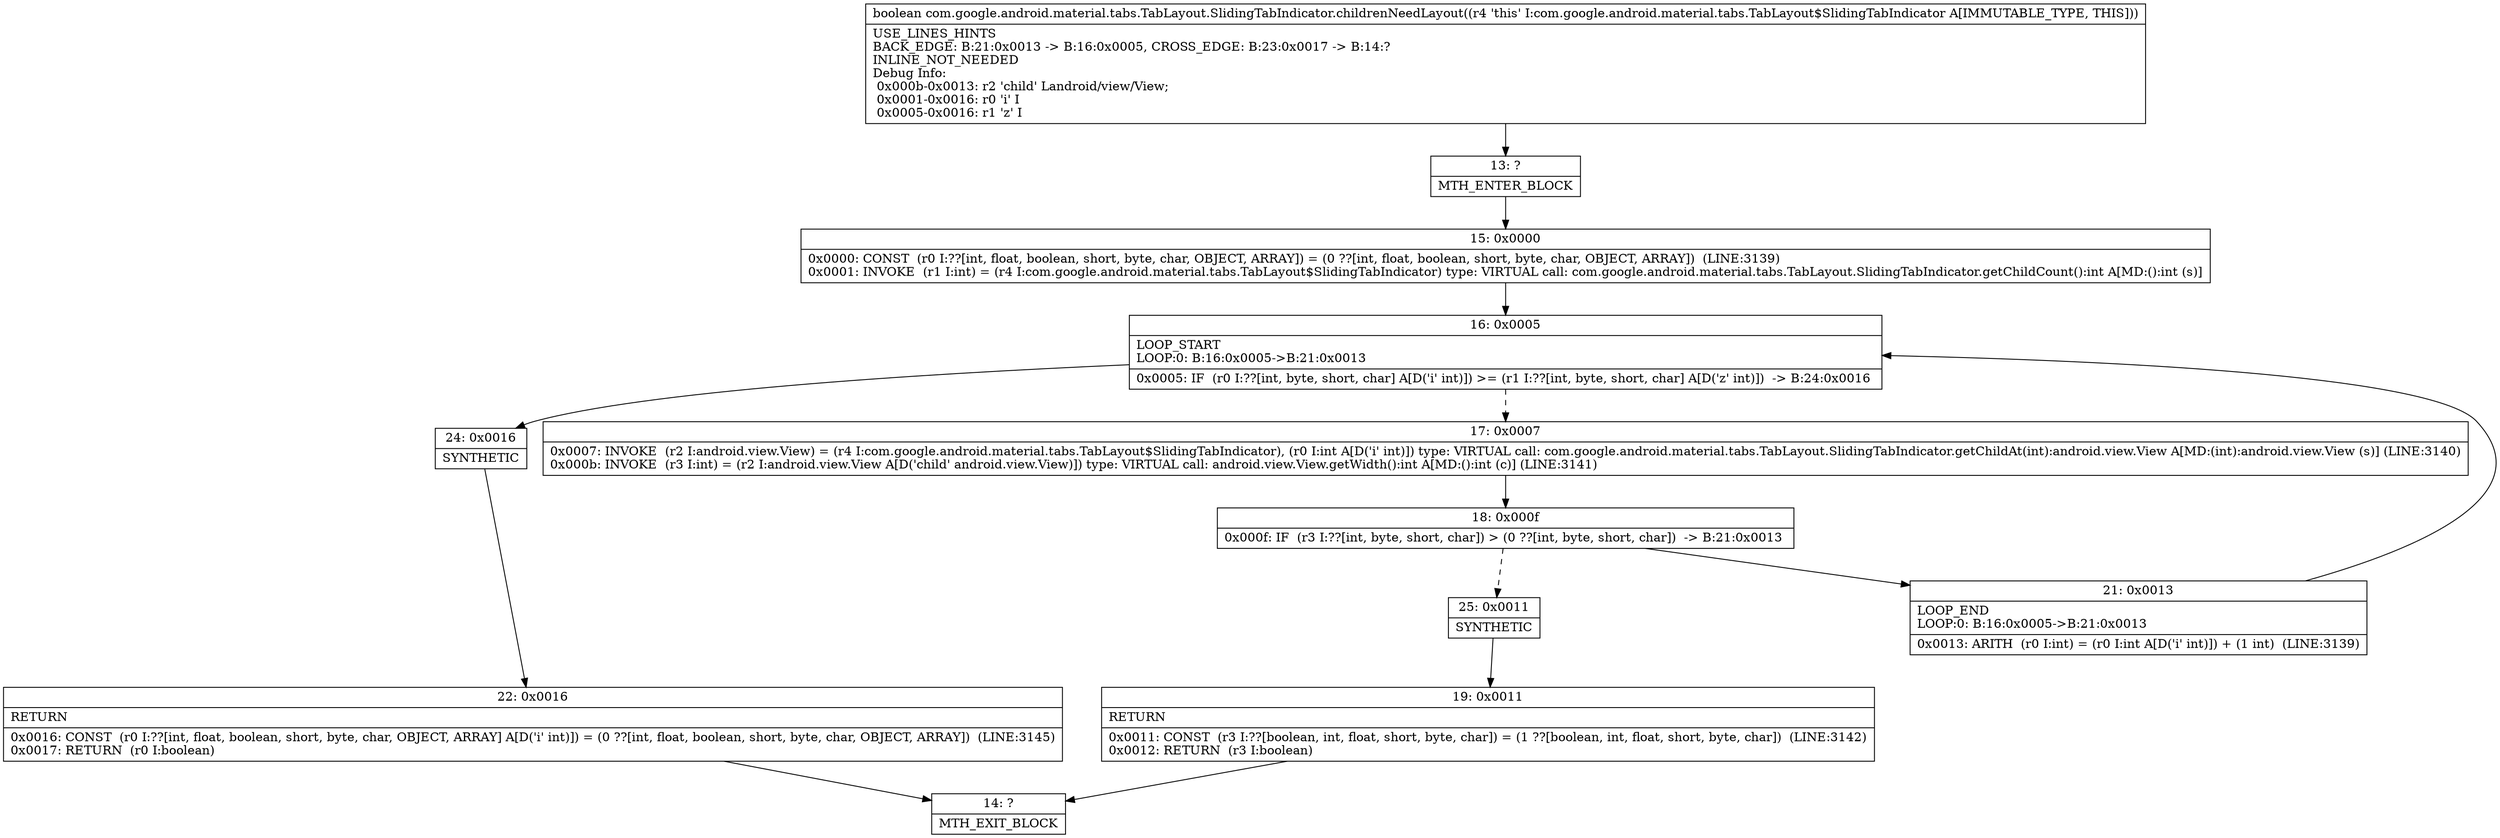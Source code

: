 digraph "CFG forcom.google.android.material.tabs.TabLayout.SlidingTabIndicator.childrenNeedLayout()Z" {
Node_13 [shape=record,label="{13\:\ ?|MTH_ENTER_BLOCK\l}"];
Node_15 [shape=record,label="{15\:\ 0x0000|0x0000: CONST  (r0 I:??[int, float, boolean, short, byte, char, OBJECT, ARRAY]) = (0 ??[int, float, boolean, short, byte, char, OBJECT, ARRAY])  (LINE:3139)\l0x0001: INVOKE  (r1 I:int) = (r4 I:com.google.android.material.tabs.TabLayout$SlidingTabIndicator) type: VIRTUAL call: com.google.android.material.tabs.TabLayout.SlidingTabIndicator.getChildCount():int A[MD:():int (s)]\l}"];
Node_16 [shape=record,label="{16\:\ 0x0005|LOOP_START\lLOOP:0: B:16:0x0005\-\>B:21:0x0013\l|0x0005: IF  (r0 I:??[int, byte, short, char] A[D('i' int)]) \>= (r1 I:??[int, byte, short, char] A[D('z' int)])  \-\> B:24:0x0016 \l}"];
Node_17 [shape=record,label="{17\:\ 0x0007|0x0007: INVOKE  (r2 I:android.view.View) = (r4 I:com.google.android.material.tabs.TabLayout$SlidingTabIndicator), (r0 I:int A[D('i' int)]) type: VIRTUAL call: com.google.android.material.tabs.TabLayout.SlidingTabIndicator.getChildAt(int):android.view.View A[MD:(int):android.view.View (s)] (LINE:3140)\l0x000b: INVOKE  (r3 I:int) = (r2 I:android.view.View A[D('child' android.view.View)]) type: VIRTUAL call: android.view.View.getWidth():int A[MD:():int (c)] (LINE:3141)\l}"];
Node_18 [shape=record,label="{18\:\ 0x000f|0x000f: IF  (r3 I:??[int, byte, short, char]) \> (0 ??[int, byte, short, char])  \-\> B:21:0x0013 \l}"];
Node_21 [shape=record,label="{21\:\ 0x0013|LOOP_END\lLOOP:0: B:16:0x0005\-\>B:21:0x0013\l|0x0013: ARITH  (r0 I:int) = (r0 I:int A[D('i' int)]) + (1 int)  (LINE:3139)\l}"];
Node_25 [shape=record,label="{25\:\ 0x0011|SYNTHETIC\l}"];
Node_19 [shape=record,label="{19\:\ 0x0011|RETURN\l|0x0011: CONST  (r3 I:??[boolean, int, float, short, byte, char]) = (1 ??[boolean, int, float, short, byte, char])  (LINE:3142)\l0x0012: RETURN  (r3 I:boolean) \l}"];
Node_14 [shape=record,label="{14\:\ ?|MTH_EXIT_BLOCK\l}"];
Node_24 [shape=record,label="{24\:\ 0x0016|SYNTHETIC\l}"];
Node_22 [shape=record,label="{22\:\ 0x0016|RETURN\l|0x0016: CONST  (r0 I:??[int, float, boolean, short, byte, char, OBJECT, ARRAY] A[D('i' int)]) = (0 ??[int, float, boolean, short, byte, char, OBJECT, ARRAY])  (LINE:3145)\l0x0017: RETURN  (r0 I:boolean) \l}"];
MethodNode[shape=record,label="{boolean com.google.android.material.tabs.TabLayout.SlidingTabIndicator.childrenNeedLayout((r4 'this' I:com.google.android.material.tabs.TabLayout$SlidingTabIndicator A[IMMUTABLE_TYPE, THIS]))  | USE_LINES_HINTS\lBACK_EDGE: B:21:0x0013 \-\> B:16:0x0005, CROSS_EDGE: B:23:0x0017 \-\> B:14:?\lINLINE_NOT_NEEDED\lDebug Info:\l  0x000b\-0x0013: r2 'child' Landroid\/view\/View;\l  0x0001\-0x0016: r0 'i' I\l  0x0005\-0x0016: r1 'z' I\l}"];
MethodNode -> Node_13;Node_13 -> Node_15;
Node_15 -> Node_16;
Node_16 -> Node_17[style=dashed];
Node_16 -> Node_24;
Node_17 -> Node_18;
Node_18 -> Node_21;
Node_18 -> Node_25[style=dashed];
Node_21 -> Node_16;
Node_25 -> Node_19;
Node_19 -> Node_14;
Node_24 -> Node_22;
Node_22 -> Node_14;
}

